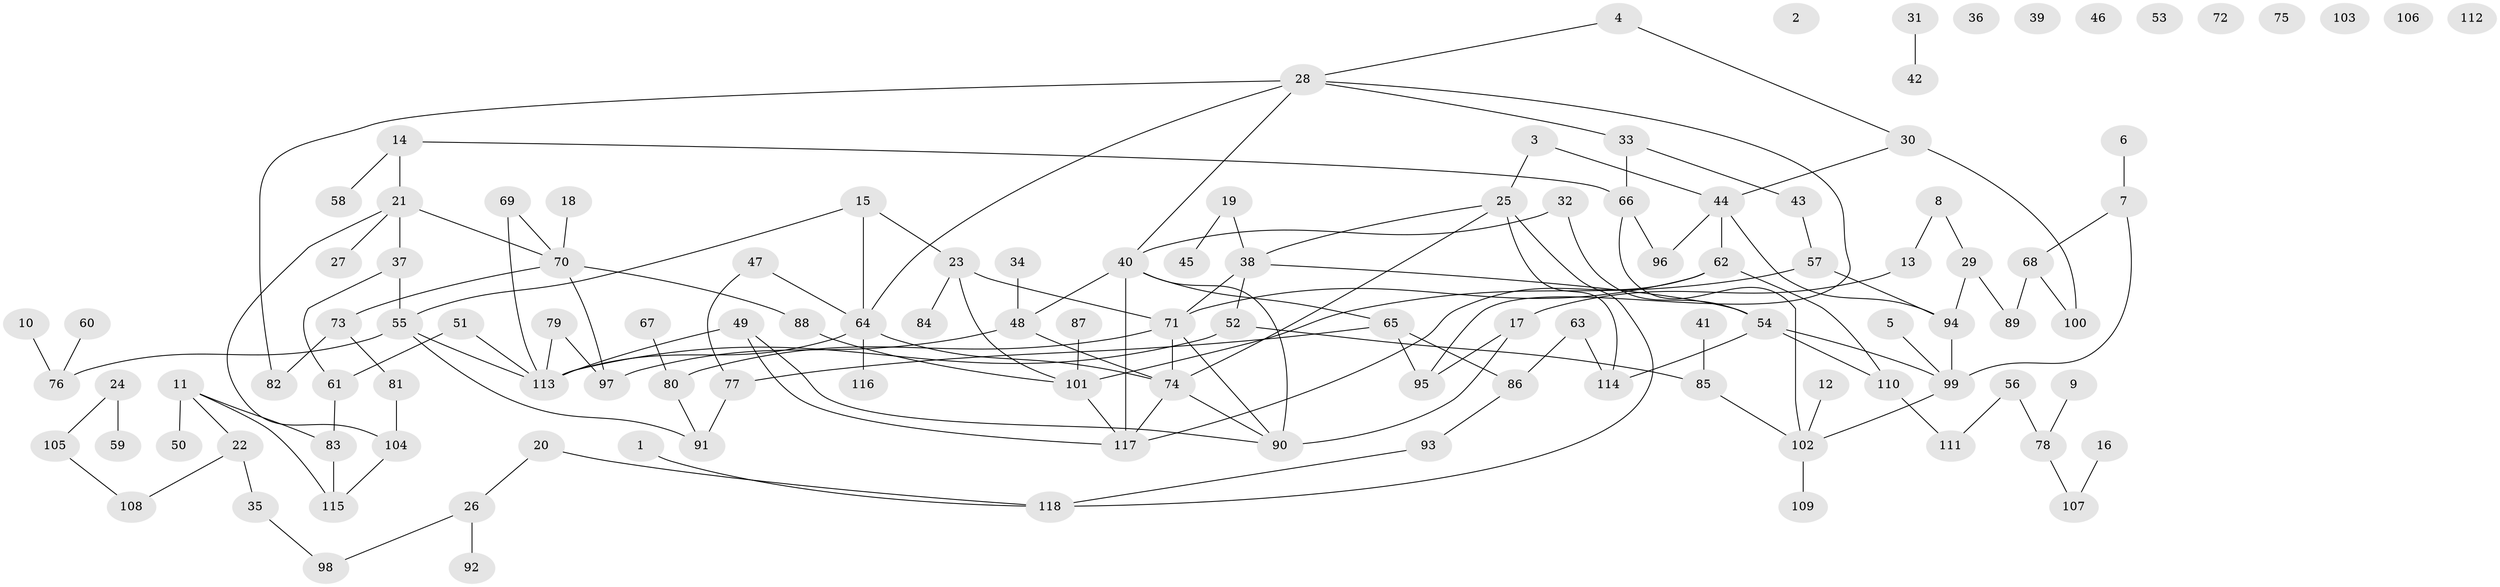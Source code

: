 // coarse degree distribution, {3: 0.2261904761904762, 0: 0.11904761904761904, 5: 0.09523809523809523, 2: 0.15476190476190477, 1: 0.23809523809523808, 6: 0.07142857142857142, 7: 0.03571428571428571, 10: 0.011904761904761904, 4: 0.03571428571428571, 8: 0.011904761904761904}
// Generated by graph-tools (version 1.1) at 2025/23/03/03/25 07:23:25]
// undirected, 118 vertices, 150 edges
graph export_dot {
graph [start="1"]
  node [color=gray90,style=filled];
  1;
  2;
  3;
  4;
  5;
  6;
  7;
  8;
  9;
  10;
  11;
  12;
  13;
  14;
  15;
  16;
  17;
  18;
  19;
  20;
  21;
  22;
  23;
  24;
  25;
  26;
  27;
  28;
  29;
  30;
  31;
  32;
  33;
  34;
  35;
  36;
  37;
  38;
  39;
  40;
  41;
  42;
  43;
  44;
  45;
  46;
  47;
  48;
  49;
  50;
  51;
  52;
  53;
  54;
  55;
  56;
  57;
  58;
  59;
  60;
  61;
  62;
  63;
  64;
  65;
  66;
  67;
  68;
  69;
  70;
  71;
  72;
  73;
  74;
  75;
  76;
  77;
  78;
  79;
  80;
  81;
  82;
  83;
  84;
  85;
  86;
  87;
  88;
  89;
  90;
  91;
  92;
  93;
  94;
  95;
  96;
  97;
  98;
  99;
  100;
  101;
  102;
  103;
  104;
  105;
  106;
  107;
  108;
  109;
  110;
  111;
  112;
  113;
  114;
  115;
  116;
  117;
  118;
  1 -- 118;
  3 -- 25;
  3 -- 44;
  4 -- 28;
  4 -- 30;
  5 -- 99;
  6 -- 7;
  7 -- 68;
  7 -- 99;
  8 -- 13;
  8 -- 29;
  9 -- 78;
  10 -- 76;
  11 -- 22;
  11 -- 50;
  11 -- 83;
  11 -- 115;
  12 -- 102;
  13 -- 17;
  14 -- 21;
  14 -- 58;
  14 -- 66;
  15 -- 23;
  15 -- 55;
  15 -- 64;
  16 -- 107;
  17 -- 90;
  17 -- 95;
  18 -- 70;
  19 -- 38;
  19 -- 45;
  20 -- 26;
  20 -- 118;
  21 -- 27;
  21 -- 37;
  21 -- 70;
  21 -- 104;
  22 -- 35;
  22 -- 108;
  23 -- 71;
  23 -- 84;
  23 -- 101;
  24 -- 59;
  24 -- 105;
  25 -- 38;
  25 -- 74;
  25 -- 114;
  25 -- 118;
  26 -- 92;
  26 -- 98;
  28 -- 33;
  28 -- 40;
  28 -- 64;
  28 -- 82;
  28 -- 95;
  29 -- 89;
  29 -- 94;
  30 -- 44;
  30 -- 100;
  31 -- 42;
  32 -- 40;
  32 -- 54;
  33 -- 43;
  33 -- 66;
  34 -- 48;
  35 -- 98;
  37 -- 55;
  37 -- 61;
  38 -- 52;
  38 -- 54;
  38 -- 71;
  40 -- 48;
  40 -- 65;
  40 -- 90;
  40 -- 117;
  41 -- 85;
  43 -- 57;
  44 -- 62;
  44 -- 94;
  44 -- 96;
  47 -- 64;
  47 -- 77;
  48 -- 74;
  48 -- 97;
  49 -- 90;
  49 -- 113;
  49 -- 117;
  51 -- 61;
  51 -- 113;
  52 -- 85;
  52 -- 113;
  54 -- 99;
  54 -- 110;
  54 -- 114;
  55 -- 76;
  55 -- 91;
  55 -- 113;
  56 -- 78;
  56 -- 111;
  57 -- 94;
  57 -- 101;
  60 -- 76;
  61 -- 83;
  62 -- 71;
  62 -- 110;
  62 -- 117;
  63 -- 86;
  63 -- 114;
  64 -- 74;
  64 -- 113;
  64 -- 116;
  65 -- 77;
  65 -- 86;
  65 -- 95;
  66 -- 96;
  66 -- 102;
  67 -- 80;
  68 -- 89;
  68 -- 100;
  69 -- 70;
  69 -- 113;
  70 -- 73;
  70 -- 88;
  70 -- 97;
  71 -- 74;
  71 -- 80;
  71 -- 90;
  73 -- 81;
  73 -- 82;
  74 -- 90;
  74 -- 117;
  77 -- 91;
  78 -- 107;
  79 -- 97;
  79 -- 113;
  80 -- 91;
  81 -- 104;
  83 -- 115;
  85 -- 102;
  86 -- 93;
  87 -- 101;
  88 -- 101;
  93 -- 118;
  94 -- 99;
  99 -- 102;
  101 -- 117;
  102 -- 109;
  104 -- 115;
  105 -- 108;
  110 -- 111;
}
